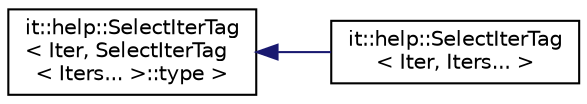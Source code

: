 digraph "Graphical Class Hierarchy"
{
  edge [fontname="Helvetica",fontsize="10",labelfontname="Helvetica",labelfontsize="10"];
  node [fontname="Helvetica",fontsize="10",shape=record];
  rankdir="LR";
  Node1 [label="it::help::SelectIterTag\l\< Iter, SelectIterTag\l\< Iters... \>::type \>",height=0.2,width=0.4,color="black", fillcolor="white", style="filled",URL="$structit_1_1help_1_1SelectIterTag.html"];
  Node1 -> Node2 [dir="back",color="midnightblue",fontsize="10",style="solid",fontname="Helvetica"];
  Node2 [label="it::help::SelectIterTag\l\< Iter, Iters... \>",height=0.2,width=0.4,color="black", fillcolor="white", style="filled",URL="$structit_1_1help_1_1SelectIterTag_3_01Iter_00_01Iters_8_8_8_01_4.html"];
}
